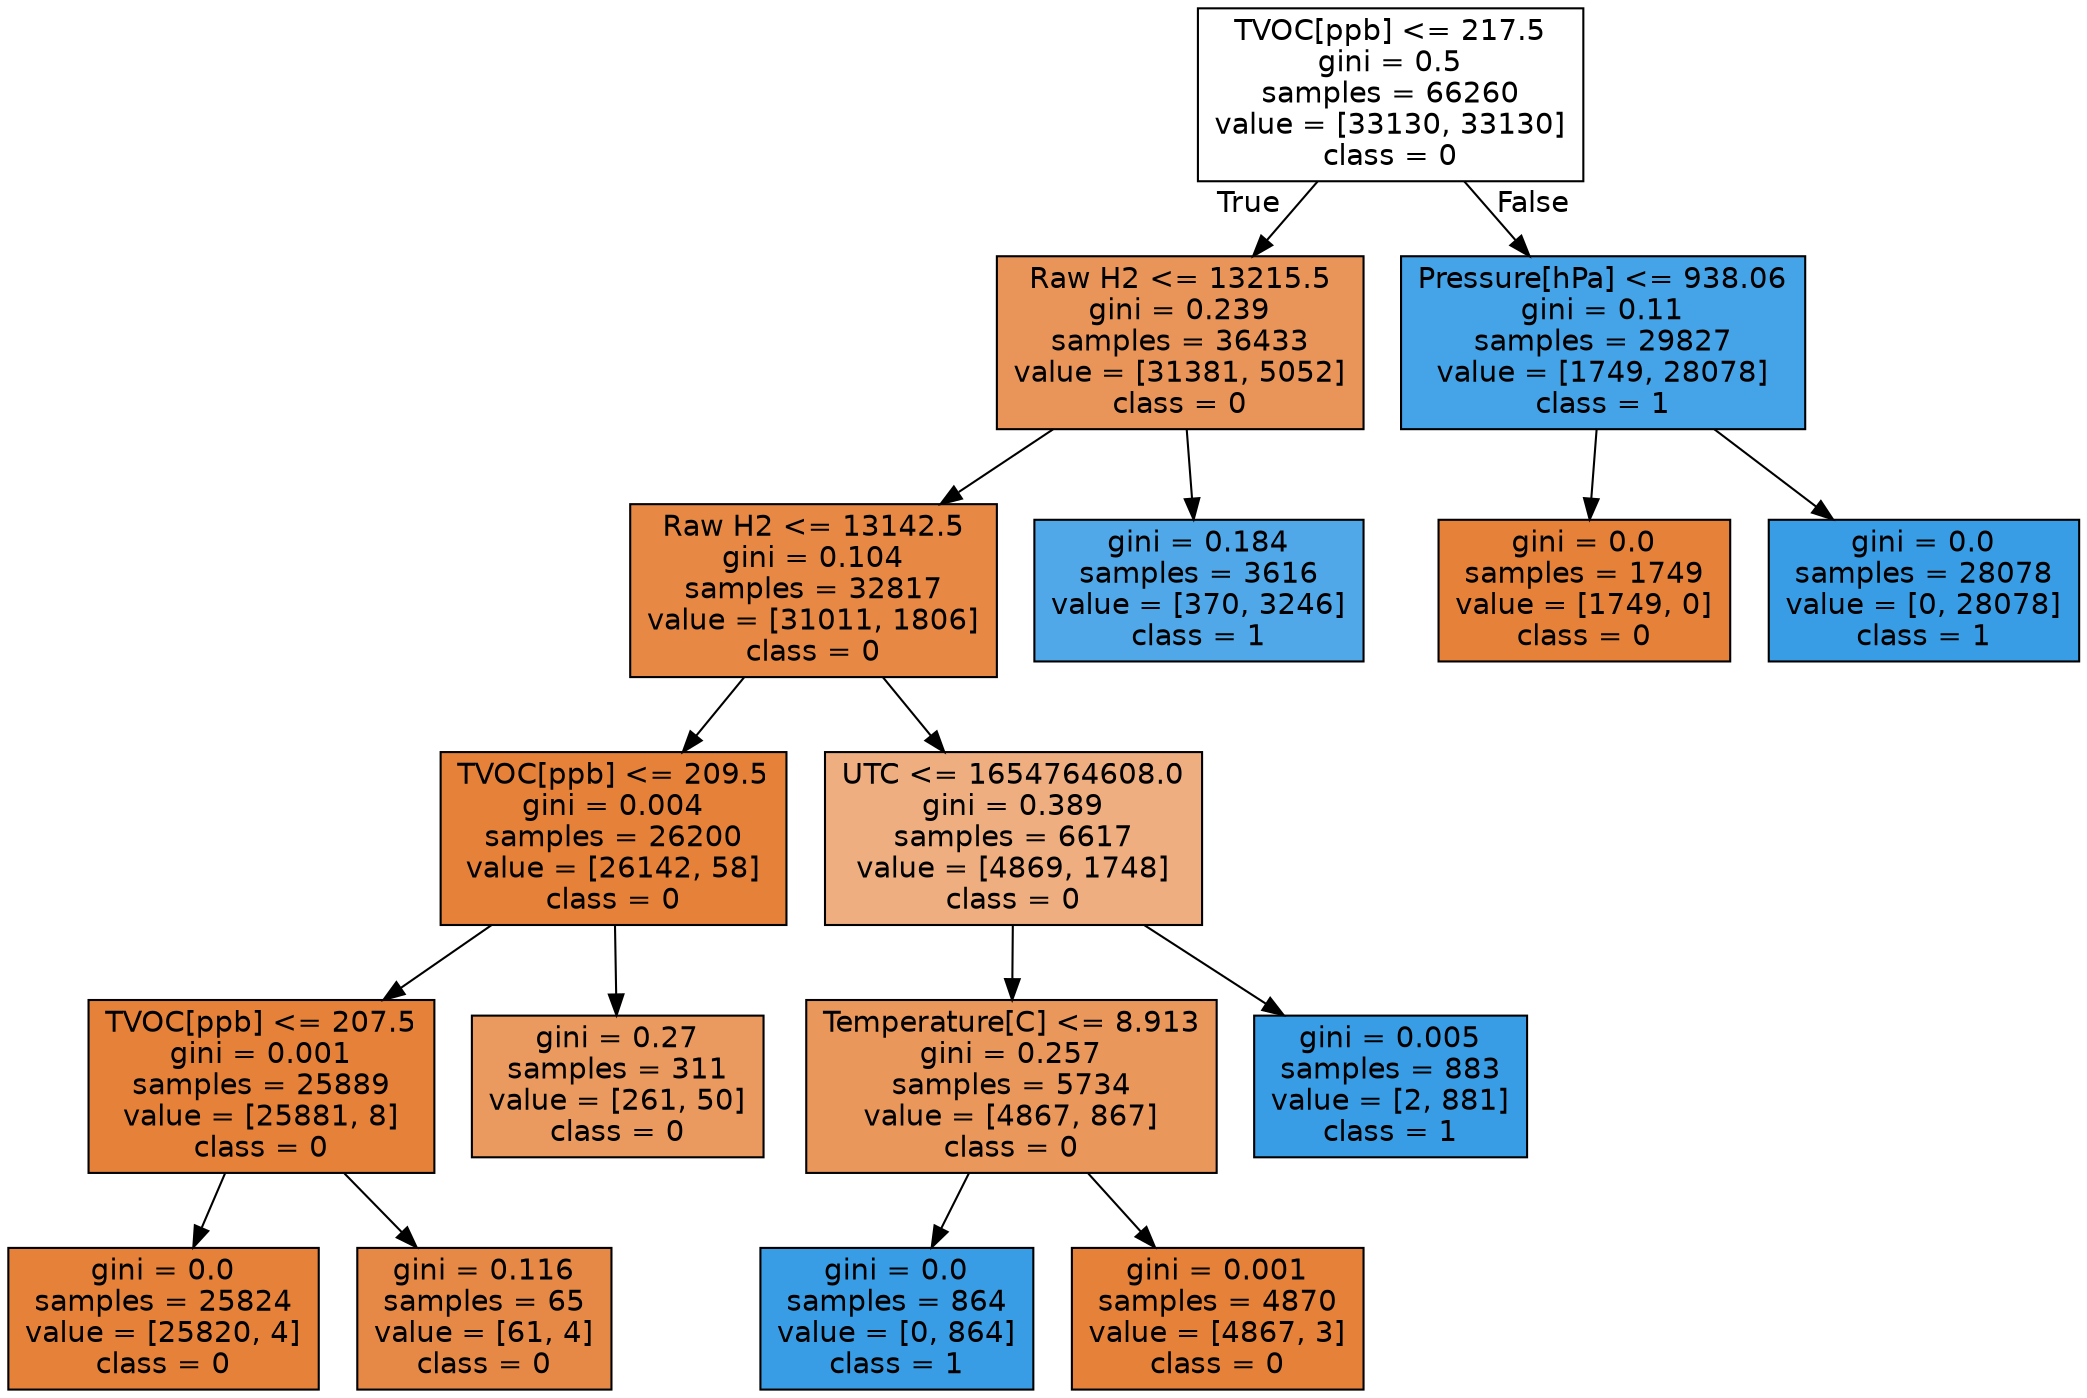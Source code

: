 digraph Tree {
node [shape=box, style="filled", color="black", fontname="helvetica"] ;
edge [fontname="helvetica"] ;
0 [label="TVOC[ppb] <= 217.5\ngini = 0.5\nsamples = 66260\nvalue = [33130, 33130]\nclass = 0", fillcolor="#ffffff"] ;
1 [label="Raw H2 <= 13215.5\ngini = 0.239\nsamples = 36433\nvalue = [31381, 5052]\nclass = 0", fillcolor="#e99559"] ;
0 -> 1 [labeldistance=2.5, labelangle=45, headlabel="True"] ;
2 [label="Raw H2 <= 13142.5\ngini = 0.104\nsamples = 32817\nvalue = [31011, 1806]\nclass = 0", fillcolor="#e78845"] ;
1 -> 2 ;
3 [label="TVOC[ppb] <= 209.5\ngini = 0.004\nsamples = 26200\nvalue = [26142, 58]\nclass = 0", fillcolor="#e58139"] ;
2 -> 3 ;
4 [label="TVOC[ppb] <= 207.5\ngini = 0.001\nsamples = 25889\nvalue = [25881, 8]\nclass = 0", fillcolor="#e58139"] ;
3 -> 4 ;
5 [label="gini = 0.0\nsamples = 25824\nvalue = [25820, 4]\nclass = 0", fillcolor="#e58139"] ;
4 -> 5 ;
6 [label="gini = 0.116\nsamples = 65\nvalue = [61, 4]\nclass = 0", fillcolor="#e78946"] ;
4 -> 6 ;
7 [label="gini = 0.27\nsamples = 311\nvalue = [261, 50]\nclass = 0", fillcolor="#ea995f"] ;
3 -> 7 ;
8 [label="UTC <= 1654764608.0\ngini = 0.389\nsamples = 6617\nvalue = [4869, 1748]\nclass = 0", fillcolor="#eeae80"] ;
2 -> 8 ;
9 [label="Temperature[C] <= 8.913\ngini = 0.257\nsamples = 5734\nvalue = [4867, 867]\nclass = 0", fillcolor="#ea975c"] ;
8 -> 9 ;
10 [label="gini = 0.0\nsamples = 864\nvalue = [0, 864]\nclass = 1", fillcolor="#399de5"] ;
9 -> 10 ;
11 [label="gini = 0.001\nsamples = 4870\nvalue = [4867, 3]\nclass = 0", fillcolor="#e58139"] ;
9 -> 11 ;
12 [label="gini = 0.005\nsamples = 883\nvalue = [2, 881]\nclass = 1", fillcolor="#399de5"] ;
8 -> 12 ;
13 [label="gini = 0.184\nsamples = 3616\nvalue = [370, 3246]\nclass = 1", fillcolor="#50a8e8"] ;
1 -> 13 ;
14 [label="Pressure[hPa] <= 938.06\ngini = 0.11\nsamples = 29827\nvalue = [1749, 28078]\nclass = 1", fillcolor="#45a3e7"] ;
0 -> 14 [labeldistance=2.5, labelangle=-45, headlabel="False"] ;
15 [label="gini = 0.0\nsamples = 1749\nvalue = [1749, 0]\nclass = 0", fillcolor="#e58139"] ;
14 -> 15 ;
16 [label="gini = 0.0\nsamples = 28078\nvalue = [0, 28078]\nclass = 1", fillcolor="#399de5"] ;
14 -> 16 ;
}